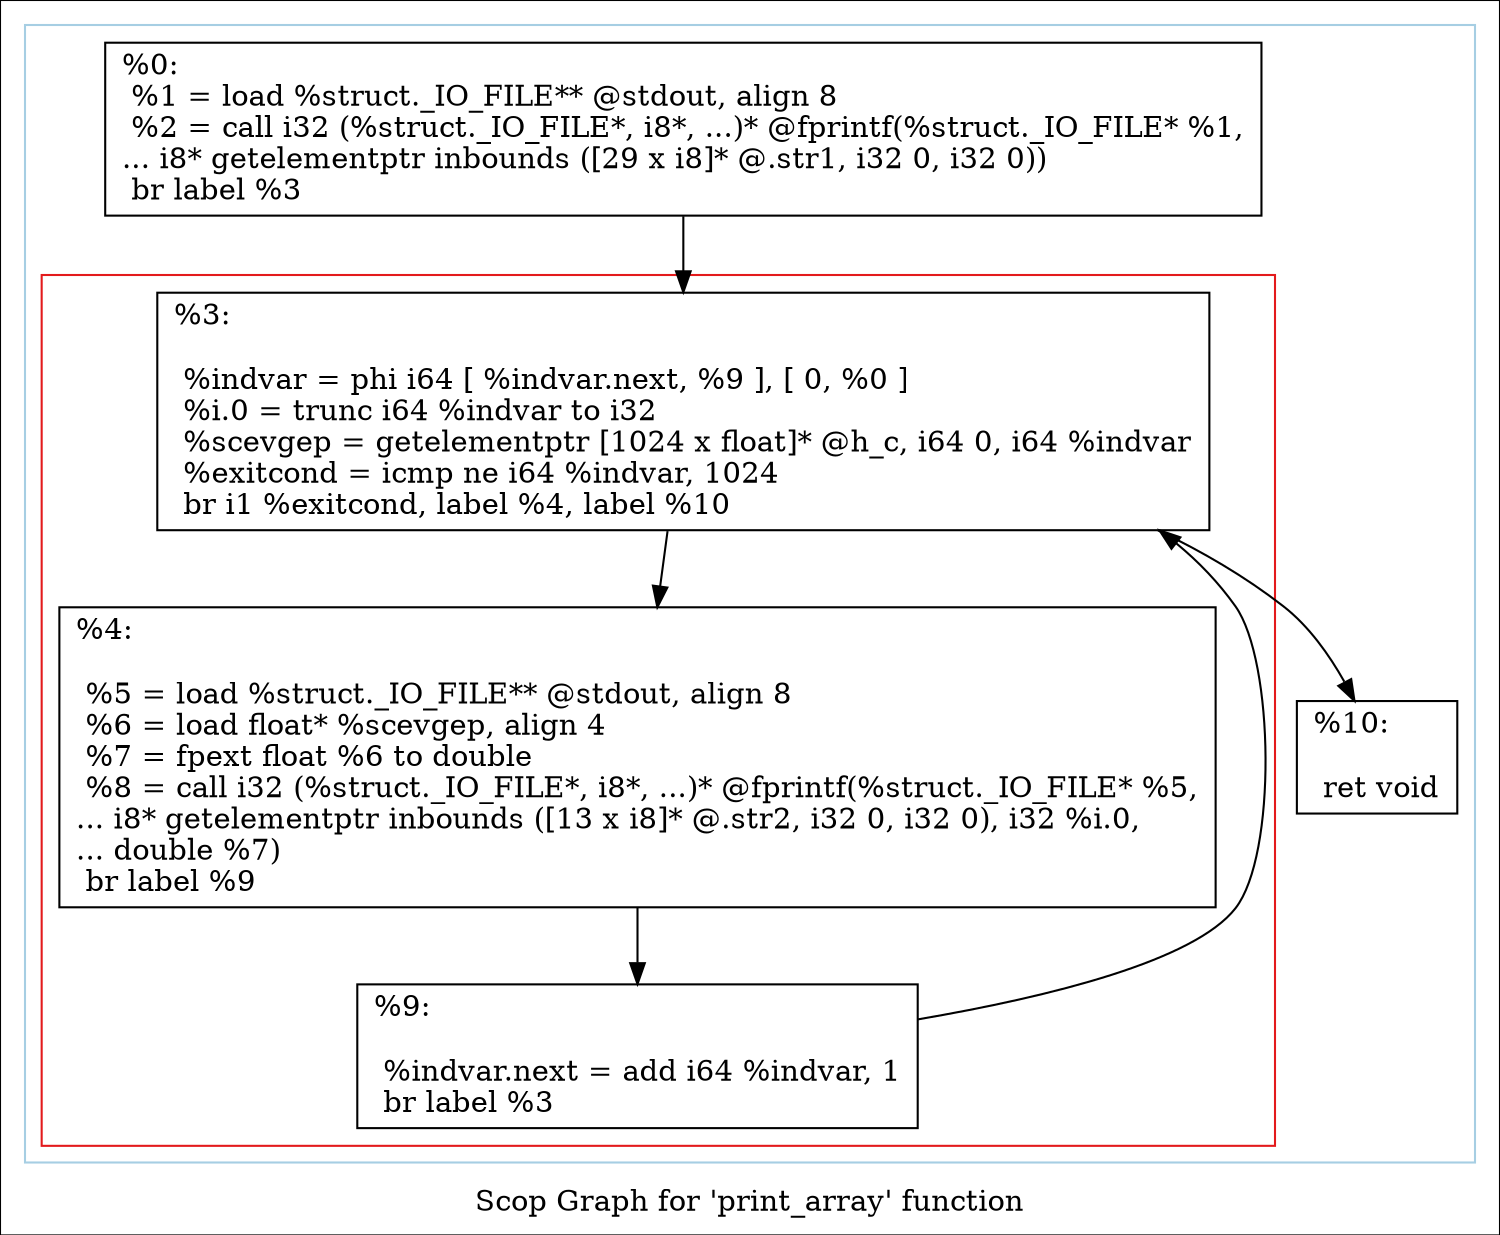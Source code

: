 digraph "Scop Graph for 'print_array' function" {
	label="Scop Graph for 'print_array' function";

	Node0x15ae5b0 [shape=record,label="{%0:\l  %1 = load %struct._IO_FILE** @stdout, align 8\l  %2 = call i32 (%struct._IO_FILE*, i8*, ...)* @fprintf(%struct._IO_FILE* %1,\l... i8* getelementptr inbounds ([29 x i8]* @.str1, i32 0, i32 0))\l  br label %3\l}"];
	Node0x15ae5b0 -> Node0x15ae2b0;
	Node0x15ae2b0 [shape=record,label="{%3:\l\l  %indvar = phi i64 [ %indvar.next, %9 ], [ 0, %0 ]\l  %i.0 = trunc i64 %indvar to i32\l  %scevgep = getelementptr [1024 x float]* @h_c, i64 0, i64 %indvar\l  %exitcond = icmp ne i64 %indvar, 1024\l  br i1 %exitcond, label %4, label %10\l}"];
	Node0x15ae2b0 -> Node0x15adf30;
	Node0x15ae2b0 -> Node0x15adf90;
	Node0x15adf30 [shape=record,label="{%4:\l\l  %5 = load %struct._IO_FILE** @stdout, align 8\l  %6 = load float* %scevgep, align 4\l  %7 = fpext float %6 to double\l  %8 = call i32 (%struct._IO_FILE*, i8*, ...)* @fprintf(%struct._IO_FILE* %5,\l... i8* getelementptr inbounds ([13 x i8]* @.str2, i32 0, i32 0), i32 %i.0,\l... double %7)\l  br label %9\l}"];
	Node0x15adf30 -> Node0x15b20c0;
	Node0x15b20c0 [shape=record,label="{%9:\l\l  %indvar.next = add i64 %indvar, 1\l  br label %3\l}"];
	Node0x15b20c0 -> Node0x15ae2b0[constraint=false];
	Node0x15adf90 [shape=record,label="{%10:\l\l  ret void\l}"];
	colorscheme = "paired12"
        subgraph cluster_0x15ae0c0 {
          label = "";
          style = solid;
          color = 1
          subgraph cluster_0x15ae4e0 {
            label = "";
            style = solid;
            color = 6
            Node0x15ae2b0;
            Node0x15adf30;
            Node0x15b20c0;
          }
          Node0x15ae5b0;
          Node0x15adf90;
        }
}
